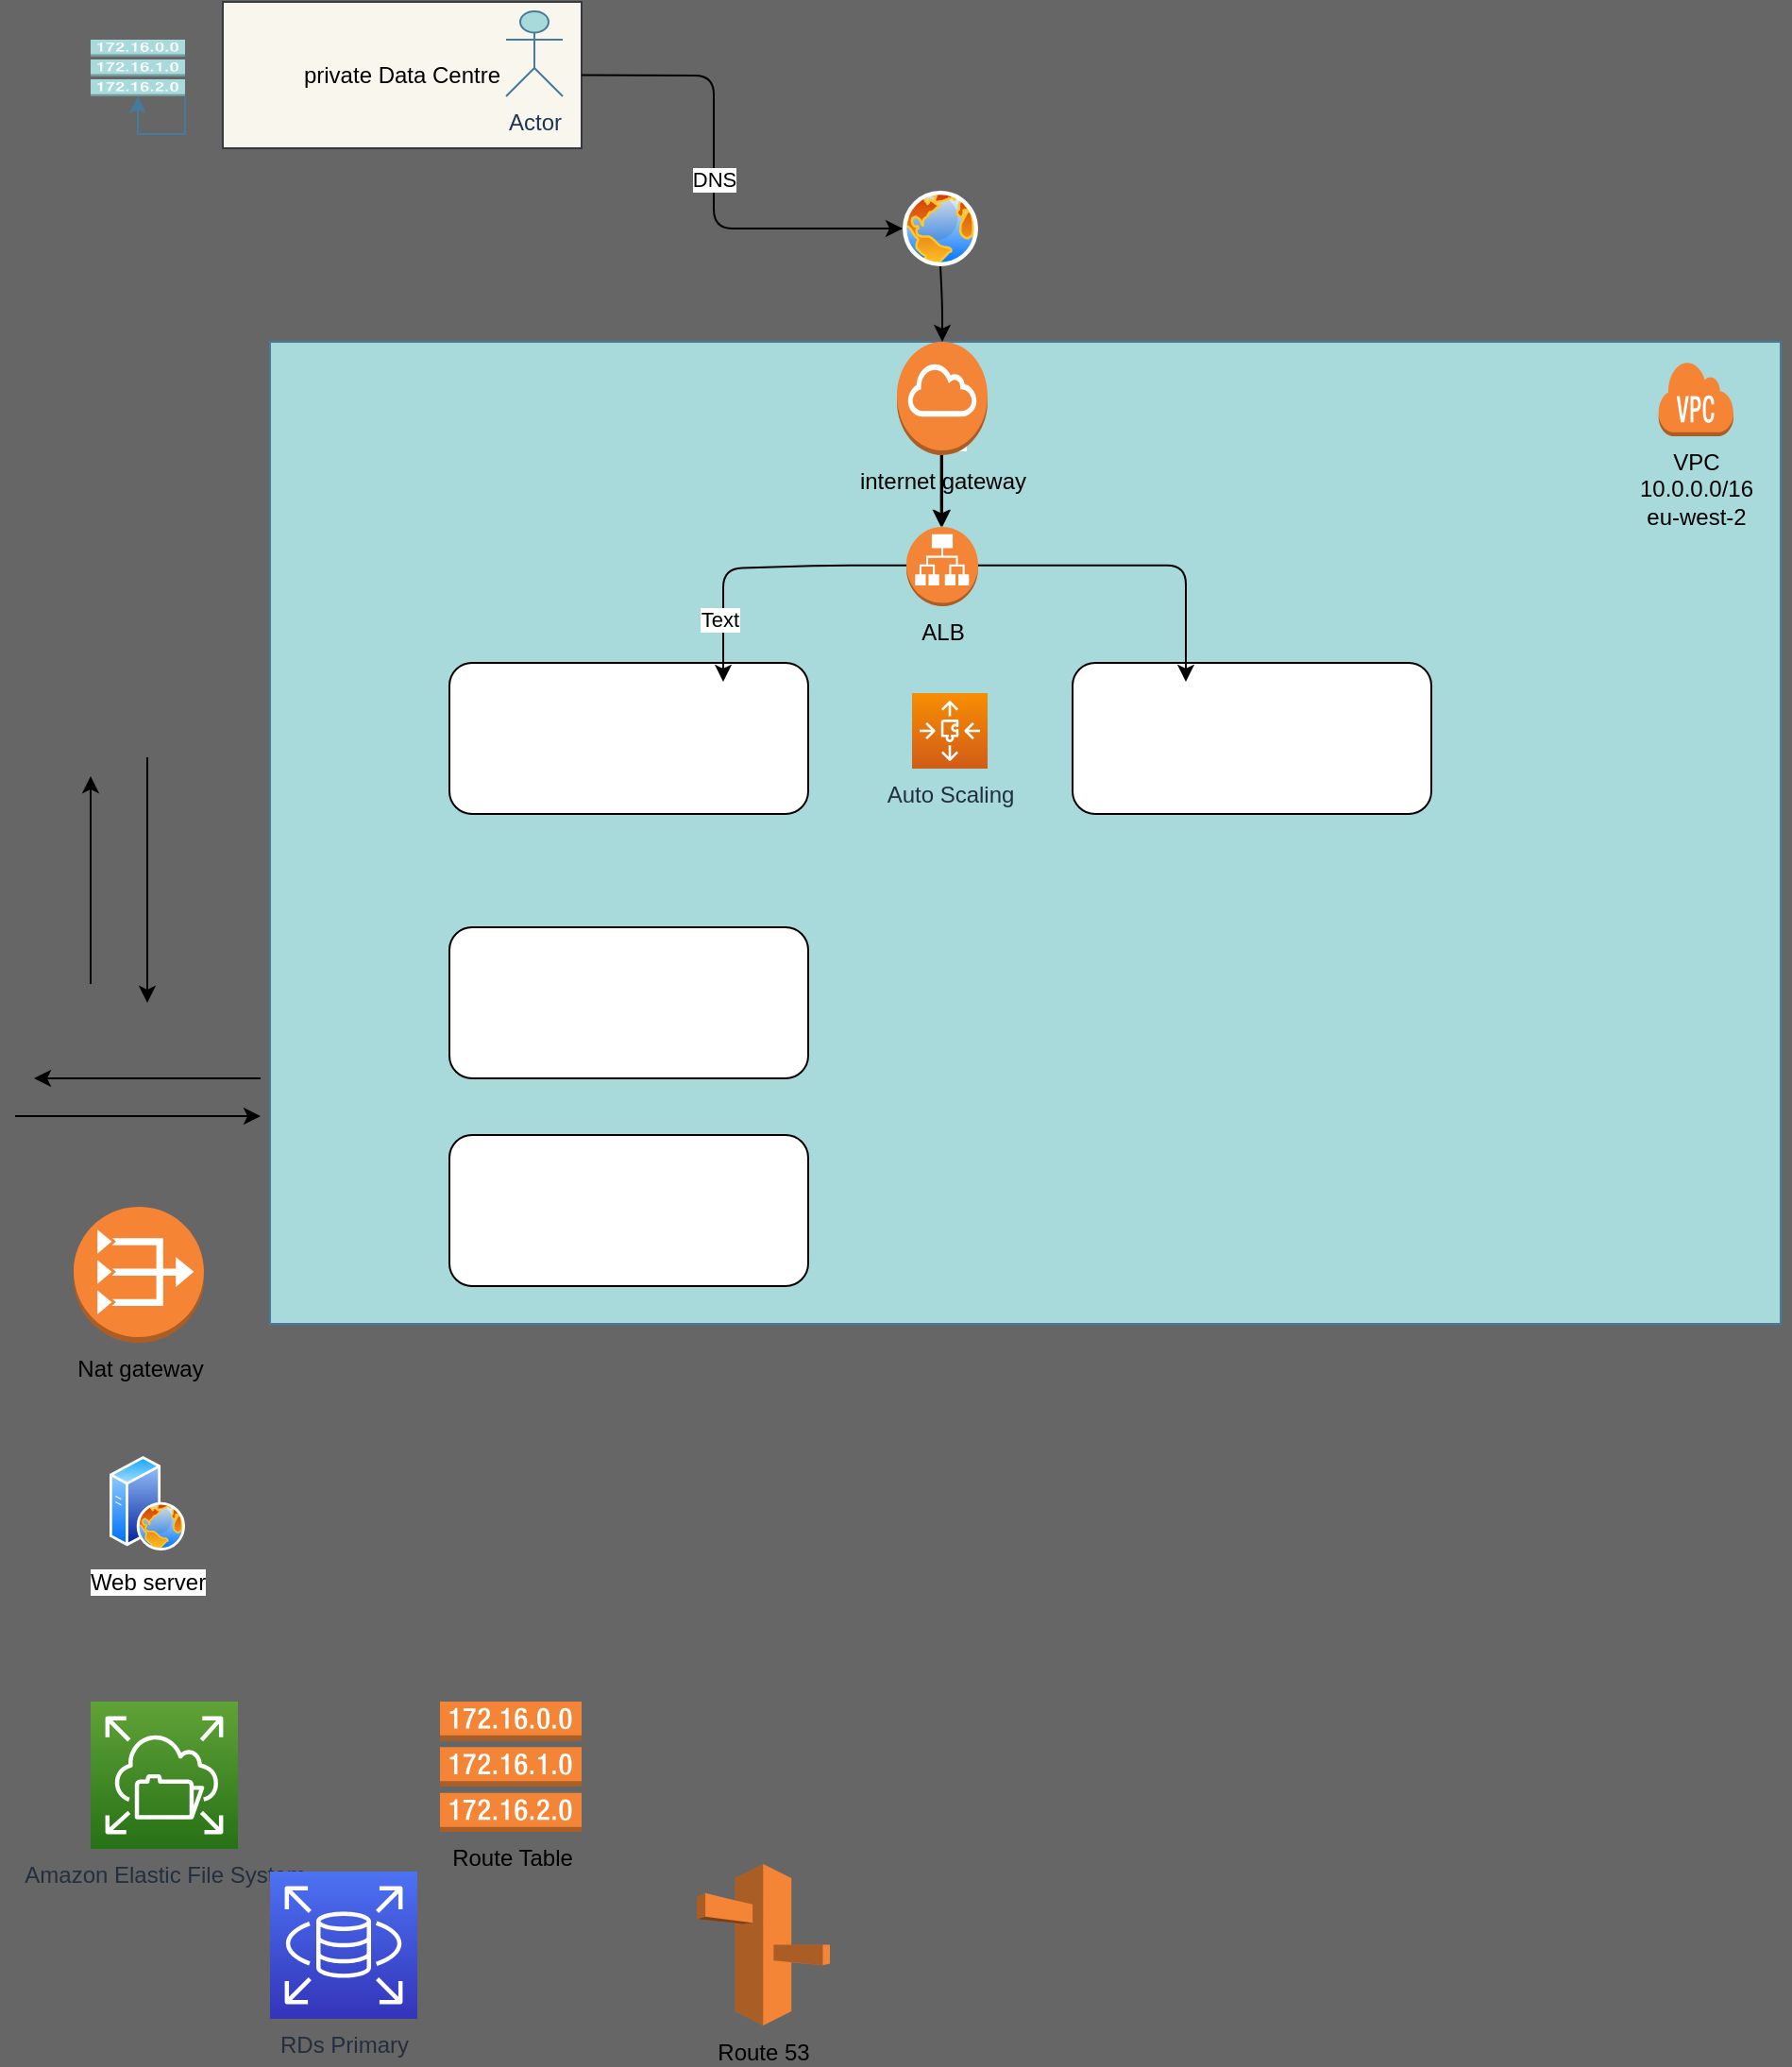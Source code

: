 <mxfile version="21.6.8" type="github">
  <diagram name="Page-1" id="vXXdHOjLMCbhnJi_8r9R">
    <mxGraphModel dx="1910" dy="1663" grid="1" gridSize="10" guides="1" tooltips="1" connect="1" arrows="1" fold="1" page="1" pageScale="1" pageWidth="850" pageHeight="1100" background="#666666" math="0" shadow="0">
      <root>
        <mxCell id="0" />
        <mxCell id="1" parent="0" />
        <mxCell id="dzske7QWv8xPjGf_Z0UT-3" value="" style="outlineConnect=0;dashed=0;verticalLabelPosition=bottom;verticalAlign=top;align=center;html=1;shape=mxgraph.aws3.route_table;fillColor=#A8DADC;labelBackgroundColor=none;strokeColor=#457B9D;fontColor=#1D3557;rounded=0;" vertex="1" parent="1">
          <mxGeometry x="-70" y="-40" width="50" height="30" as="geometry" />
        </mxCell>
        <mxCell id="dzske7QWv8xPjGf_Z0UT-4" style="edgeStyle=orthogonalEdgeStyle;rounded=0;orthogonalLoop=1;jettySize=auto;html=1;exitX=1;exitY=1;exitDx=0;exitDy=0;exitPerimeter=0;labelBackgroundColor=none;strokeColor=#457B9D;fontColor=default;" edge="1" parent="1" source="dzske7QWv8xPjGf_Z0UT-3" target="dzske7QWv8xPjGf_Z0UT-3">
          <mxGeometry relative="1" as="geometry" />
        </mxCell>
        <mxCell id="dzske7QWv8xPjGf_Z0UT-7" value="" style="image;aspect=fixed;perimeter=ellipsePerimeter;html=1;align=center;shadow=0;dashed=0;spacingTop=3;image=img/lib/active_directory/internet_globe.svg;labelBackgroundColor=none;fillColor=#A8DADC;strokeColor=#457B9D;fontColor=#1D3557;rounded=0;" vertex="1" parent="1">
          <mxGeometry x="360" y="40" width="40" height="40" as="geometry" />
        </mxCell>
        <mxCell id="dzske7QWv8xPjGf_Z0UT-31" value="" style="group" vertex="1" connectable="0" parent="1">
          <mxGeometry x="80" y="190" width="750" height="460" as="geometry" />
        </mxCell>
        <mxCell id="dzske7QWv8xPjGf_Z0UT-1" value="" style="rounded=0;whiteSpace=wrap;html=1;fontStyle=1;labelBackgroundColor=none;fillColor=#A8DADC;strokeColor=#457B9D;fontColor=#1D3557;movable=1;resizable=1;rotatable=1;deletable=1;editable=1;locked=0;connectable=1;" vertex="1" parent="dzske7QWv8xPjGf_Z0UT-31">
          <mxGeometry x="-55" y="-70" width="800" height="520" as="geometry" />
        </mxCell>
        <mxCell id="dzske7QWv8xPjGf_Z0UT-25" value="" style="rounded=1;whiteSpace=wrap;html=1;" vertex="1" parent="dzske7QWv8xPjGf_Z0UT-31">
          <mxGeometry x="370" y="100" width="190" height="80" as="geometry" />
        </mxCell>
        <mxCell id="dzske7QWv8xPjGf_Z0UT-27" value="" style="rounded=1;whiteSpace=wrap;html=1;direction=west;" vertex="1" parent="dzske7QWv8xPjGf_Z0UT-31">
          <mxGeometry x="40" y="100" width="190" height="80" as="geometry" />
        </mxCell>
        <mxCell id="dzske7QWv8xPjGf_Z0UT-29" value="" style="rounded=1;whiteSpace=wrap;html=1;" vertex="1" parent="dzske7QWv8xPjGf_Z0UT-31">
          <mxGeometry x="40" y="240" width="190" height="80" as="geometry" />
        </mxCell>
        <mxCell id="dzske7QWv8xPjGf_Z0UT-30" value="" style="rounded=1;whiteSpace=wrap;html=1;" vertex="1" parent="dzske7QWv8xPjGf_Z0UT-31">
          <mxGeometry x="40" y="350" width="190" height="80" as="geometry" />
        </mxCell>
        <mxCell id="dzske7QWv8xPjGf_Z0UT-32" value="ALB" style="outlineConnect=0;dashed=0;verticalLabelPosition=bottom;verticalAlign=top;align=center;html=1;shape=mxgraph.aws3.application_load_balancer;fillColor=#F58536;gradientColor=none;" vertex="1" parent="dzske7QWv8xPjGf_Z0UT-31">
          <mxGeometry x="282" y="28" width="38" height="42" as="geometry" />
        </mxCell>
        <mxCell id="dzske7QWv8xPjGf_Z0UT-37" value="" style="endArrow=classic;html=1;" edge="1" parent="dzske7QWv8xPjGf_Z0UT-31">
          <mxGeometry width="50" height="50" relative="1" as="geometry">
            <mxPoint x="282" y="48.33" as="sourcePoint" />
            <mxPoint x="185" y="110" as="targetPoint" />
            <Array as="points">
              <mxPoint x="242" y="48.33" />
              <mxPoint x="185" y="50" />
              <mxPoint x="185" y="70" />
            </Array>
          </mxGeometry>
        </mxCell>
        <mxCell id="dzske7QWv8xPjGf_Z0UT-42" value="Text" style="edgeLabel;html=1;align=center;verticalAlign=middle;resizable=0;points=[];" vertex="1" connectable="0" parent="dzske7QWv8xPjGf_Z0UT-37">
          <mxGeometry x="0.573" y="-2" relative="1" as="geometry">
            <mxPoint as="offset" />
          </mxGeometry>
        </mxCell>
        <mxCell id="dzske7QWv8xPjGf_Z0UT-43" value="" style="endArrow=classic;html=1;" edge="1" parent="dzske7QWv8xPjGf_Z0UT-31">
          <mxGeometry width="50" height="50" relative="1" as="geometry">
            <mxPoint x="320" y="48.33" as="sourcePoint" />
            <mxPoint x="430" y="110" as="targetPoint" />
            <Array as="points">
              <mxPoint x="430" y="48.33" />
            </Array>
          </mxGeometry>
        </mxCell>
        <mxCell id="dzske7QWv8xPjGf_Z0UT-48" value="" style="endArrow=classic;html=1;" edge="1" parent="dzske7QWv8xPjGf_Z0UT-31">
          <mxGeometry width="50" height="50" relative="1" as="geometry">
            <mxPoint x="300.33" y="-62" as="sourcePoint" />
            <mxPoint x="300.33" y="28" as="targetPoint" />
            <Array as="points" />
          </mxGeometry>
        </mxCell>
        <mxCell id="dzske7QWv8xPjGf_Z0UT-49" value="Text" style="edgeLabel;html=1;align=center;verticalAlign=middle;resizable=0;points=[];" vertex="1" connectable="0" parent="dzske7QWv8xPjGf_Z0UT-48">
          <mxGeometry x="-0.041" y="2" relative="1" as="geometry">
            <mxPoint as="offset" />
          </mxGeometry>
        </mxCell>
        <mxCell id="dzske7QWv8xPjGf_Z0UT-19" value="internet gateway" style="outlineConnect=0;dashed=0;verticalLabelPosition=bottom;verticalAlign=top;align=center;html=1;shape=mxgraph.aws3.internet_gateway;fillColor=#F58536;gradientColor=none;rotation=0;" vertex="1" parent="dzske7QWv8xPjGf_Z0UT-31">
          <mxGeometry x="277" y="-70" width="48" height="60" as="geometry" />
        </mxCell>
        <mxCell id="dzske7QWv8xPjGf_Z0UT-50" value="" style="edgeStyle=orthogonalEdgeStyle;orthogonalLoop=1;jettySize=auto;html=1;" edge="1" parent="dzske7QWv8xPjGf_Z0UT-31" source="dzske7QWv8xPjGf_Z0UT-19" target="dzske7QWv8xPjGf_Z0UT-32">
          <mxGeometry relative="1" as="geometry">
            <Array as="points">
              <mxPoint x="301" y="-60" />
            </Array>
          </mxGeometry>
        </mxCell>
        <mxCell id="dzske7QWv8xPjGf_Z0UT-52" value="Auto Scaling" style="sketch=0;points=[[0,0,0],[0.25,0,0],[0.5,0,0],[0.75,0,0],[1,0,0],[0,1,0],[0.25,1,0],[0.5,1,0],[0.75,1,0],[1,1,0],[0,0.25,0],[0,0.5,0],[0,0.75,0],[1,0.25,0],[1,0.5,0],[1,0.75,0]];outlineConnect=0;fontColor=#232F3E;gradientColor=#F78E04;gradientDirection=north;fillColor=#D05C17;strokeColor=#ffffff;dashed=0;verticalLabelPosition=bottom;verticalAlign=top;align=center;html=1;fontSize=12;fontStyle=0;aspect=fixed;shape=mxgraph.aws4.resourceIcon;resIcon=mxgraph.aws4.auto_scaling3;" vertex="1" parent="dzske7QWv8xPjGf_Z0UT-31">
          <mxGeometry x="285" y="116" width="40" height="40" as="geometry" />
        </mxCell>
        <mxCell id="dzske7QWv8xPjGf_Z0UT-35" value="" style="endArrow=classic;html=1;" edge="1" parent="1">
          <mxGeometry width="50" height="50" relative="1" as="geometry">
            <mxPoint x="-70" y="460" as="sourcePoint" />
            <mxPoint x="-70" y="350" as="targetPoint" />
          </mxGeometry>
        </mxCell>
        <mxCell id="dzske7QWv8xPjGf_Z0UT-36" value="" style="endArrow=classic;html=1;" edge="1" parent="1">
          <mxGeometry width="50" height="50" relative="1" as="geometry">
            <mxPoint x="-40" y="340" as="sourcePoint" />
            <mxPoint x="-40" y="470" as="targetPoint" />
            <Array as="points">
              <mxPoint x="-40" y="390" />
            </Array>
          </mxGeometry>
        </mxCell>
        <mxCell id="dzske7QWv8xPjGf_Z0UT-38" value="" style="endArrow=classic;html=1;" edge="1" parent="1">
          <mxGeometry width="50" height="50" relative="1" as="geometry">
            <mxPoint x="-110" y="530" as="sourcePoint" />
            <mxPoint x="20" y="530" as="targetPoint" />
            <Array as="points" />
          </mxGeometry>
        </mxCell>
        <mxCell id="dzske7QWv8xPjGf_Z0UT-40" value="" style="endArrow=classic;html=1;" edge="1" parent="1">
          <mxGeometry width="50" height="50" relative="1" as="geometry">
            <mxPoint x="20" y="510" as="sourcePoint" />
            <mxPoint x="-100" y="510" as="targetPoint" />
            <Array as="points">
              <mxPoint x="-50" y="510" />
            </Array>
          </mxGeometry>
        </mxCell>
        <mxCell id="dzske7QWv8xPjGf_Z0UT-44" value="" style="group" vertex="1" connectable="0" parent="1">
          <mxGeometry y="-60" width="260" height="120" as="geometry" />
        </mxCell>
        <mxCell id="dzske7QWv8xPjGf_Z0UT-5" value="private Data Centre" style="rounded=0;whiteSpace=wrap;html=1;labelBackgroundColor=none;fillColor=#f9f7ed;strokeColor=#36393d;" vertex="1" parent="dzske7QWv8xPjGf_Z0UT-44">
          <mxGeometry width="190" height="77.5" as="geometry" />
        </mxCell>
        <mxCell id="dzske7QWv8xPjGf_Z0UT-8" value="Actor" style="shape=umlActor;verticalLabelPosition=bottom;verticalAlign=top;html=1;outlineConnect=0;labelBackgroundColor=none;fillColor=#A8DADC;strokeColor=#457B9D;fontColor=#1D3557;rounded=0;" vertex="1" parent="dzske7QWv8xPjGf_Z0UT-44">
          <mxGeometry x="150" y="5" width="30" height="45" as="geometry" />
        </mxCell>
        <mxCell id="dzske7QWv8xPjGf_Z0UT-28" value="DNS" style="endArrow=classic;html=1;exitX=1;exitY=0.5;exitDx=0;exitDy=0;" edge="1" parent="dzske7QWv8xPjGf_Z0UT-44" source="dzske7QWv8xPjGf_Z0UT-5">
          <mxGeometry width="50" height="50" relative="1" as="geometry">
            <mxPoint x="370" y="150" as="sourcePoint" />
            <mxPoint x="360" y="120" as="targetPoint" />
            <Array as="points">
              <mxPoint x="260" y="39" />
              <mxPoint x="260" y="120" />
            </Array>
          </mxGeometry>
        </mxCell>
        <mxCell id="dzske7QWv8xPjGf_Z0UT-46" value="" style="endArrow=classic;html=1;" edge="1" parent="1" target="dzske7QWv8xPjGf_Z0UT-19">
          <mxGeometry width="50" height="50" relative="1" as="geometry">
            <mxPoint x="380" y="80" as="sourcePoint" />
            <mxPoint x="380.33" y="150" as="targetPoint" />
            <Array as="points">
              <mxPoint x="381" y="100" />
            </Array>
          </mxGeometry>
        </mxCell>
        <mxCell id="dzske7QWv8xPjGf_Z0UT-18" value="VPC&lt;br&gt;10.0.0.0/16&lt;br&gt;eu-west-2" style="outlineConnect=0;dashed=0;verticalLabelPosition=bottom;verticalAlign=top;align=center;html=1;shape=mxgraph.aws3.virtual_private_cloud;fillColor=#F58534;gradientColor=none;" vertex="1" parent="1">
          <mxGeometry x="760" y="130" width="40" height="40" as="geometry" />
        </mxCell>
        <mxCell id="dzske7QWv8xPjGf_Z0UT-53" value="Nat gateway" style="outlineConnect=0;dashed=0;verticalLabelPosition=bottom;verticalAlign=top;align=center;html=1;shape=mxgraph.aws3.vpc_nat_gateway;fillColor=#F58534;gradientColor=none;" vertex="1" parent="1">
          <mxGeometry x="-79" y="578" width="69" height="72" as="geometry" />
        </mxCell>
        <mxCell id="dzske7QWv8xPjGf_Z0UT-54" value="Web server" style="image;aspect=fixed;perimeter=ellipsePerimeter;html=1;align=center;shadow=0;dashed=0;spacingTop=3;image=img/lib/active_directory/web_server.svg;" vertex="1" parent="1">
          <mxGeometry x="-60" y="710" width="40" height="50" as="geometry" />
        </mxCell>
        <mxCell id="dzske7QWv8xPjGf_Z0UT-55" value="Amazon Elastic File System" style="sketch=0;points=[[0,0,0],[0.25,0,0],[0.5,0,0],[0.75,0,0],[1,0,0],[0,1,0],[0.25,1,0],[0.5,1,0],[0.75,1,0],[1,1,0],[0,0.25,0],[0,0.5,0],[0,0.75,0],[1,0.25,0],[1,0.5,0],[1,0.75,0]];outlineConnect=0;fontColor=#232F3E;gradientColor=#60A337;gradientDirection=north;fillColor=#277116;strokeColor=#ffffff;dashed=0;verticalLabelPosition=bottom;verticalAlign=top;align=center;html=1;fontSize=12;fontStyle=0;aspect=fixed;shape=mxgraph.aws4.resourceIcon;resIcon=mxgraph.aws4.elastic_file_system;" vertex="1" parent="1">
          <mxGeometry x="-70" y="840" width="78" height="78" as="geometry" />
        </mxCell>
        <mxCell id="dzske7QWv8xPjGf_Z0UT-56" value="Route Table" style="outlineConnect=0;dashed=0;verticalLabelPosition=bottom;verticalAlign=top;align=center;html=1;shape=mxgraph.aws3.route_table;fillColor=#F58536;gradientColor=none;" vertex="1" parent="1">
          <mxGeometry x="115" y="840" width="75" height="69" as="geometry" />
        </mxCell>
        <mxCell id="dzske7QWv8xPjGf_Z0UT-57" value="RDs Primary" style="sketch=0;points=[[0,0,0],[0.25,0,0],[0.5,0,0],[0.75,0,0],[1,0,0],[0,1,0],[0.25,1,0],[0.5,1,0],[0.75,1,0],[1,1,0],[0,0.25,0],[0,0.5,0],[0,0.75,0],[1,0.25,0],[1,0.5,0],[1,0.75,0]];outlineConnect=0;fontColor=#232F3E;gradientColor=#4D72F3;gradientDirection=north;fillColor=#3334B9;strokeColor=#ffffff;dashed=0;verticalLabelPosition=bottom;verticalAlign=top;align=center;html=1;fontSize=12;fontStyle=0;aspect=fixed;shape=mxgraph.aws4.resourceIcon;resIcon=mxgraph.aws4.rds;" vertex="1" parent="1">
          <mxGeometry x="25" y="930" width="78" height="78" as="geometry" />
        </mxCell>
        <mxCell id="dzske7QWv8xPjGf_Z0UT-60" value="Route 53" style="outlineConnect=0;dashed=0;verticalLabelPosition=bottom;verticalAlign=top;align=center;html=1;shape=mxgraph.aws3.route_53;fillColor=#F58536;gradientColor=none;" vertex="1" parent="1">
          <mxGeometry x="251" y="926" width="70.5" height="85.5" as="geometry" />
        </mxCell>
      </root>
    </mxGraphModel>
  </diagram>
</mxfile>
